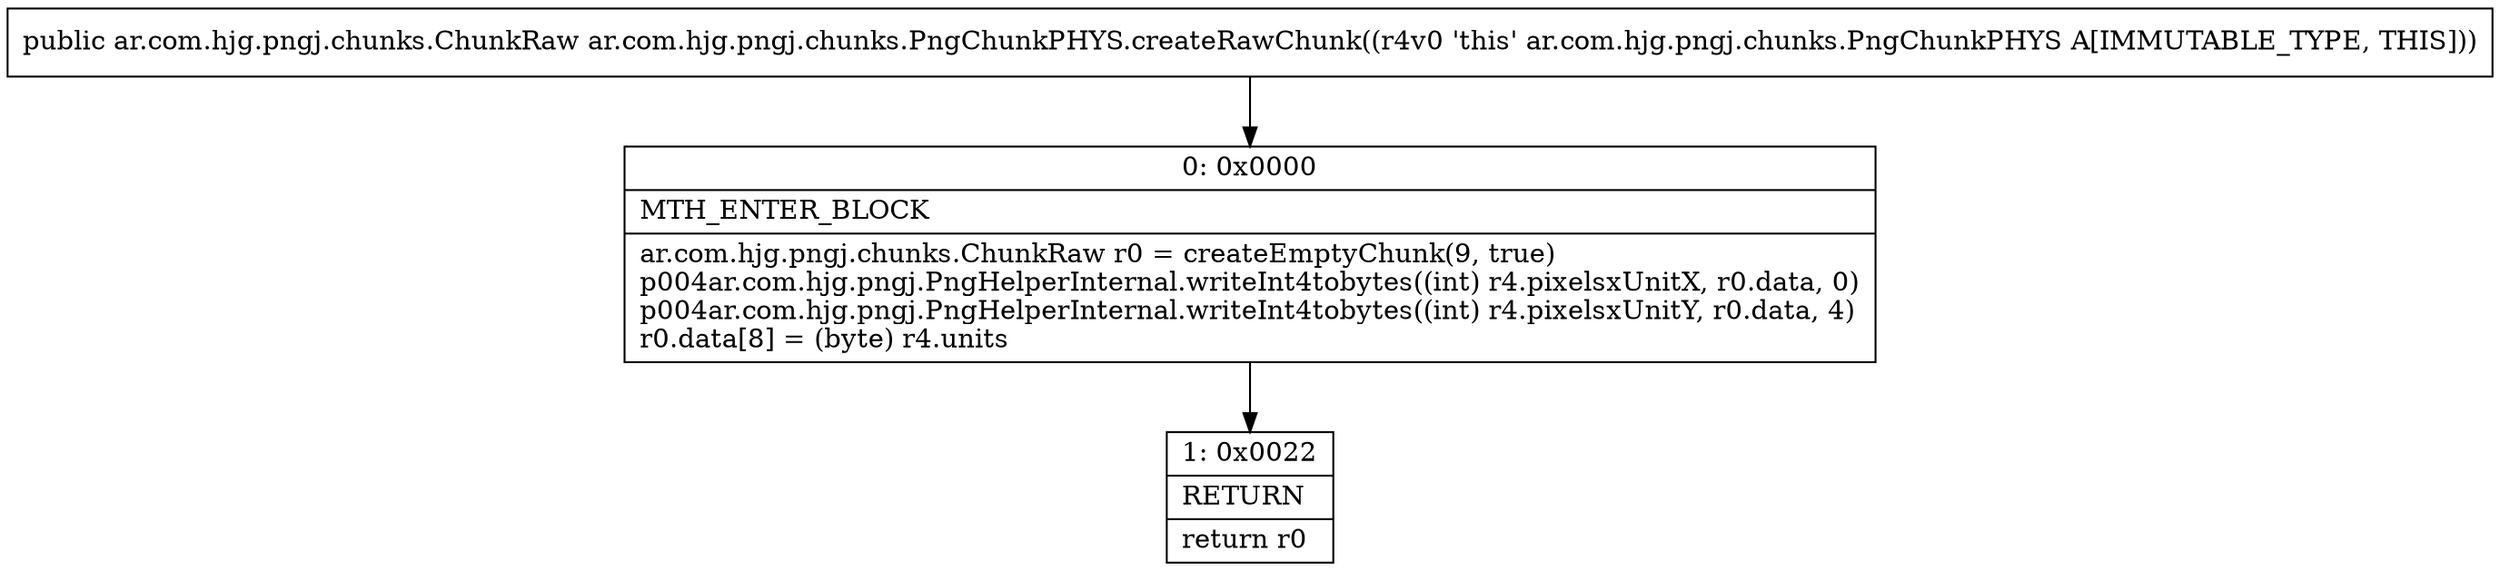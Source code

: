 digraph "CFG forar.com.hjg.pngj.chunks.PngChunkPHYS.createRawChunk()Lar\/com\/hjg\/pngj\/chunks\/ChunkRaw;" {
Node_0 [shape=record,label="{0\:\ 0x0000|MTH_ENTER_BLOCK\l|ar.com.hjg.pngj.chunks.ChunkRaw r0 = createEmptyChunk(9, true)\lp004ar.com.hjg.pngj.PngHelperInternal.writeInt4tobytes((int) r4.pixelsxUnitX, r0.data, 0)\lp004ar.com.hjg.pngj.PngHelperInternal.writeInt4tobytes((int) r4.pixelsxUnitY, r0.data, 4)\lr0.data[8] = (byte) r4.units\l}"];
Node_1 [shape=record,label="{1\:\ 0x0022|RETURN\l|return r0\l}"];
MethodNode[shape=record,label="{public ar.com.hjg.pngj.chunks.ChunkRaw ar.com.hjg.pngj.chunks.PngChunkPHYS.createRawChunk((r4v0 'this' ar.com.hjg.pngj.chunks.PngChunkPHYS A[IMMUTABLE_TYPE, THIS])) }"];
MethodNode -> Node_0;
Node_0 -> Node_1;
}

